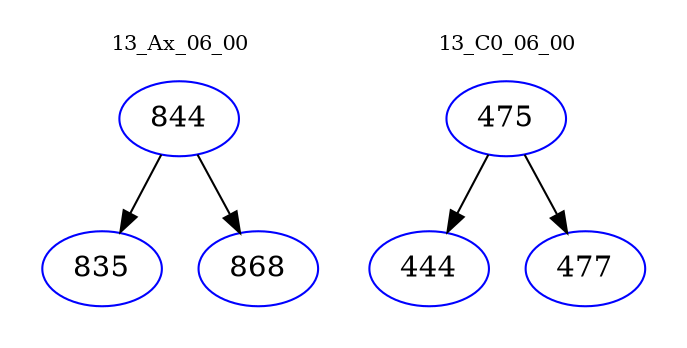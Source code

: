digraph{
subgraph cluster_0 {
color = white
label = "13_Ax_06_00";
fontsize=10;
T0_844 [label="844", color="blue"]
T0_844 -> T0_835 [color="black"]
T0_835 [label="835", color="blue"]
T0_844 -> T0_868 [color="black"]
T0_868 [label="868", color="blue"]
}
subgraph cluster_1 {
color = white
label = "13_C0_06_00";
fontsize=10;
T1_475 [label="475", color="blue"]
T1_475 -> T1_444 [color="black"]
T1_444 [label="444", color="blue"]
T1_475 -> T1_477 [color="black"]
T1_477 [label="477", color="blue"]
}
}

